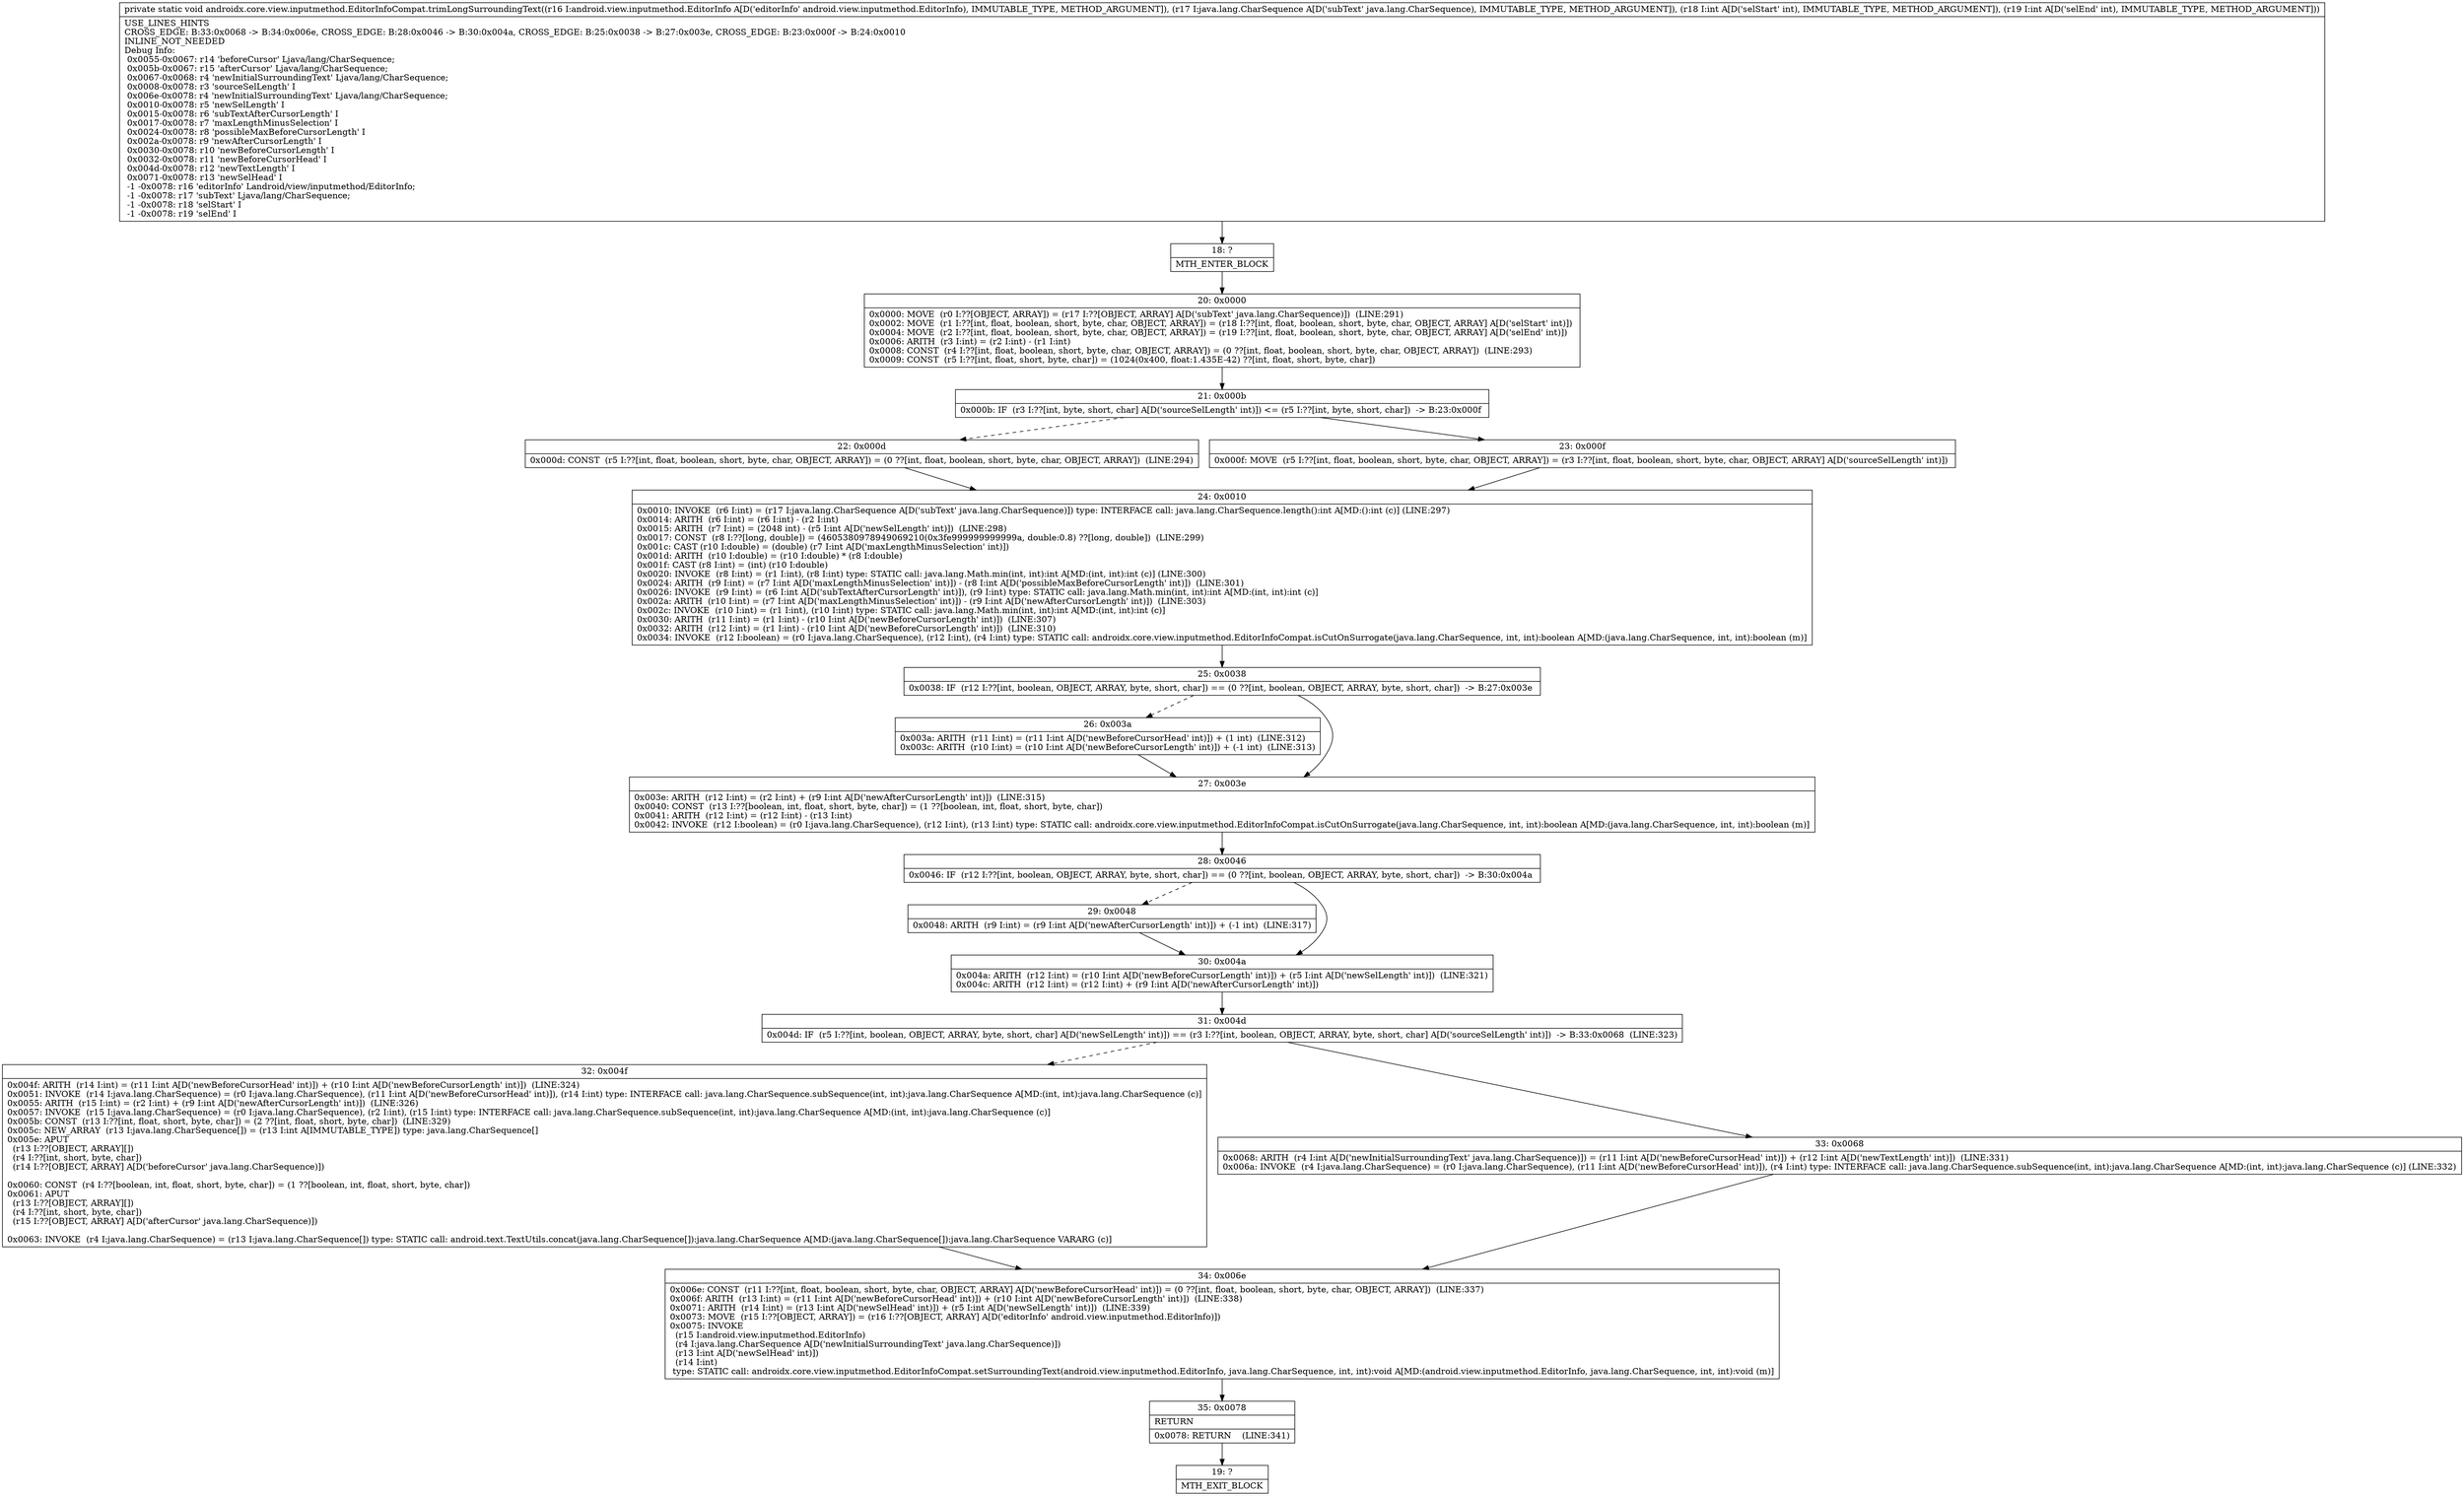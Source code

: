 digraph "CFG forandroidx.core.view.inputmethod.EditorInfoCompat.trimLongSurroundingText(Landroid\/view\/inputmethod\/EditorInfo;Ljava\/lang\/CharSequence;II)V" {
Node_18 [shape=record,label="{18\:\ ?|MTH_ENTER_BLOCK\l}"];
Node_20 [shape=record,label="{20\:\ 0x0000|0x0000: MOVE  (r0 I:??[OBJECT, ARRAY]) = (r17 I:??[OBJECT, ARRAY] A[D('subText' java.lang.CharSequence)])  (LINE:291)\l0x0002: MOVE  (r1 I:??[int, float, boolean, short, byte, char, OBJECT, ARRAY]) = (r18 I:??[int, float, boolean, short, byte, char, OBJECT, ARRAY] A[D('selStart' int)]) \l0x0004: MOVE  (r2 I:??[int, float, boolean, short, byte, char, OBJECT, ARRAY]) = (r19 I:??[int, float, boolean, short, byte, char, OBJECT, ARRAY] A[D('selEnd' int)]) \l0x0006: ARITH  (r3 I:int) = (r2 I:int) \- (r1 I:int) \l0x0008: CONST  (r4 I:??[int, float, boolean, short, byte, char, OBJECT, ARRAY]) = (0 ??[int, float, boolean, short, byte, char, OBJECT, ARRAY])  (LINE:293)\l0x0009: CONST  (r5 I:??[int, float, short, byte, char]) = (1024(0x400, float:1.435E\-42) ??[int, float, short, byte, char]) \l}"];
Node_21 [shape=record,label="{21\:\ 0x000b|0x000b: IF  (r3 I:??[int, byte, short, char] A[D('sourceSelLength' int)]) \<= (r5 I:??[int, byte, short, char])  \-\> B:23:0x000f \l}"];
Node_22 [shape=record,label="{22\:\ 0x000d|0x000d: CONST  (r5 I:??[int, float, boolean, short, byte, char, OBJECT, ARRAY]) = (0 ??[int, float, boolean, short, byte, char, OBJECT, ARRAY])  (LINE:294)\l}"];
Node_24 [shape=record,label="{24\:\ 0x0010|0x0010: INVOKE  (r6 I:int) = (r17 I:java.lang.CharSequence A[D('subText' java.lang.CharSequence)]) type: INTERFACE call: java.lang.CharSequence.length():int A[MD:():int (c)] (LINE:297)\l0x0014: ARITH  (r6 I:int) = (r6 I:int) \- (r2 I:int) \l0x0015: ARITH  (r7 I:int) = (2048 int) \- (r5 I:int A[D('newSelLength' int)])  (LINE:298)\l0x0017: CONST  (r8 I:??[long, double]) = (4605380978949069210(0x3fe999999999999a, double:0.8) ??[long, double])  (LINE:299)\l0x001c: CAST (r10 I:double) = (double) (r7 I:int A[D('maxLengthMinusSelection' int)]) \l0x001d: ARITH  (r10 I:double) = (r10 I:double) * (r8 I:double) \l0x001f: CAST (r8 I:int) = (int) (r10 I:double) \l0x0020: INVOKE  (r8 I:int) = (r1 I:int), (r8 I:int) type: STATIC call: java.lang.Math.min(int, int):int A[MD:(int, int):int (c)] (LINE:300)\l0x0024: ARITH  (r9 I:int) = (r7 I:int A[D('maxLengthMinusSelection' int)]) \- (r8 I:int A[D('possibleMaxBeforeCursorLength' int)])  (LINE:301)\l0x0026: INVOKE  (r9 I:int) = (r6 I:int A[D('subTextAfterCursorLength' int)]), (r9 I:int) type: STATIC call: java.lang.Math.min(int, int):int A[MD:(int, int):int (c)]\l0x002a: ARITH  (r10 I:int) = (r7 I:int A[D('maxLengthMinusSelection' int)]) \- (r9 I:int A[D('newAfterCursorLength' int)])  (LINE:303)\l0x002c: INVOKE  (r10 I:int) = (r1 I:int), (r10 I:int) type: STATIC call: java.lang.Math.min(int, int):int A[MD:(int, int):int (c)]\l0x0030: ARITH  (r11 I:int) = (r1 I:int) \- (r10 I:int A[D('newBeforeCursorLength' int)])  (LINE:307)\l0x0032: ARITH  (r12 I:int) = (r1 I:int) \- (r10 I:int A[D('newBeforeCursorLength' int)])  (LINE:310)\l0x0034: INVOKE  (r12 I:boolean) = (r0 I:java.lang.CharSequence), (r12 I:int), (r4 I:int) type: STATIC call: androidx.core.view.inputmethod.EditorInfoCompat.isCutOnSurrogate(java.lang.CharSequence, int, int):boolean A[MD:(java.lang.CharSequence, int, int):boolean (m)]\l}"];
Node_25 [shape=record,label="{25\:\ 0x0038|0x0038: IF  (r12 I:??[int, boolean, OBJECT, ARRAY, byte, short, char]) == (0 ??[int, boolean, OBJECT, ARRAY, byte, short, char])  \-\> B:27:0x003e \l}"];
Node_26 [shape=record,label="{26\:\ 0x003a|0x003a: ARITH  (r11 I:int) = (r11 I:int A[D('newBeforeCursorHead' int)]) + (1 int)  (LINE:312)\l0x003c: ARITH  (r10 I:int) = (r10 I:int A[D('newBeforeCursorLength' int)]) + (\-1 int)  (LINE:313)\l}"];
Node_27 [shape=record,label="{27\:\ 0x003e|0x003e: ARITH  (r12 I:int) = (r2 I:int) + (r9 I:int A[D('newAfterCursorLength' int)])  (LINE:315)\l0x0040: CONST  (r13 I:??[boolean, int, float, short, byte, char]) = (1 ??[boolean, int, float, short, byte, char]) \l0x0041: ARITH  (r12 I:int) = (r12 I:int) \- (r13 I:int) \l0x0042: INVOKE  (r12 I:boolean) = (r0 I:java.lang.CharSequence), (r12 I:int), (r13 I:int) type: STATIC call: androidx.core.view.inputmethod.EditorInfoCompat.isCutOnSurrogate(java.lang.CharSequence, int, int):boolean A[MD:(java.lang.CharSequence, int, int):boolean (m)]\l}"];
Node_28 [shape=record,label="{28\:\ 0x0046|0x0046: IF  (r12 I:??[int, boolean, OBJECT, ARRAY, byte, short, char]) == (0 ??[int, boolean, OBJECT, ARRAY, byte, short, char])  \-\> B:30:0x004a \l}"];
Node_29 [shape=record,label="{29\:\ 0x0048|0x0048: ARITH  (r9 I:int) = (r9 I:int A[D('newAfterCursorLength' int)]) + (\-1 int)  (LINE:317)\l}"];
Node_30 [shape=record,label="{30\:\ 0x004a|0x004a: ARITH  (r12 I:int) = (r10 I:int A[D('newBeforeCursorLength' int)]) + (r5 I:int A[D('newSelLength' int)])  (LINE:321)\l0x004c: ARITH  (r12 I:int) = (r12 I:int) + (r9 I:int A[D('newAfterCursorLength' int)]) \l}"];
Node_31 [shape=record,label="{31\:\ 0x004d|0x004d: IF  (r5 I:??[int, boolean, OBJECT, ARRAY, byte, short, char] A[D('newSelLength' int)]) == (r3 I:??[int, boolean, OBJECT, ARRAY, byte, short, char] A[D('sourceSelLength' int)])  \-\> B:33:0x0068  (LINE:323)\l}"];
Node_32 [shape=record,label="{32\:\ 0x004f|0x004f: ARITH  (r14 I:int) = (r11 I:int A[D('newBeforeCursorHead' int)]) + (r10 I:int A[D('newBeforeCursorLength' int)])  (LINE:324)\l0x0051: INVOKE  (r14 I:java.lang.CharSequence) = (r0 I:java.lang.CharSequence), (r11 I:int A[D('newBeforeCursorHead' int)]), (r14 I:int) type: INTERFACE call: java.lang.CharSequence.subSequence(int, int):java.lang.CharSequence A[MD:(int, int):java.lang.CharSequence (c)]\l0x0055: ARITH  (r15 I:int) = (r2 I:int) + (r9 I:int A[D('newAfterCursorLength' int)])  (LINE:326)\l0x0057: INVOKE  (r15 I:java.lang.CharSequence) = (r0 I:java.lang.CharSequence), (r2 I:int), (r15 I:int) type: INTERFACE call: java.lang.CharSequence.subSequence(int, int):java.lang.CharSequence A[MD:(int, int):java.lang.CharSequence (c)]\l0x005b: CONST  (r13 I:??[int, float, short, byte, char]) = (2 ??[int, float, short, byte, char])  (LINE:329)\l0x005c: NEW_ARRAY  (r13 I:java.lang.CharSequence[]) = (r13 I:int A[IMMUTABLE_TYPE]) type: java.lang.CharSequence[] \l0x005e: APUT  \l  (r13 I:??[OBJECT, ARRAY][])\l  (r4 I:??[int, short, byte, char])\l  (r14 I:??[OBJECT, ARRAY] A[D('beforeCursor' java.lang.CharSequence)])\l \l0x0060: CONST  (r4 I:??[boolean, int, float, short, byte, char]) = (1 ??[boolean, int, float, short, byte, char]) \l0x0061: APUT  \l  (r13 I:??[OBJECT, ARRAY][])\l  (r4 I:??[int, short, byte, char])\l  (r15 I:??[OBJECT, ARRAY] A[D('afterCursor' java.lang.CharSequence)])\l \l0x0063: INVOKE  (r4 I:java.lang.CharSequence) = (r13 I:java.lang.CharSequence[]) type: STATIC call: android.text.TextUtils.concat(java.lang.CharSequence[]):java.lang.CharSequence A[MD:(java.lang.CharSequence[]):java.lang.CharSequence VARARG (c)]\l}"];
Node_34 [shape=record,label="{34\:\ 0x006e|0x006e: CONST  (r11 I:??[int, float, boolean, short, byte, char, OBJECT, ARRAY] A[D('newBeforeCursorHead' int)]) = (0 ??[int, float, boolean, short, byte, char, OBJECT, ARRAY])  (LINE:337)\l0x006f: ARITH  (r13 I:int) = (r11 I:int A[D('newBeforeCursorHead' int)]) + (r10 I:int A[D('newBeforeCursorLength' int)])  (LINE:338)\l0x0071: ARITH  (r14 I:int) = (r13 I:int A[D('newSelHead' int)]) + (r5 I:int A[D('newSelLength' int)])  (LINE:339)\l0x0073: MOVE  (r15 I:??[OBJECT, ARRAY]) = (r16 I:??[OBJECT, ARRAY] A[D('editorInfo' android.view.inputmethod.EditorInfo)]) \l0x0075: INVOKE  \l  (r15 I:android.view.inputmethod.EditorInfo)\l  (r4 I:java.lang.CharSequence A[D('newInitialSurroundingText' java.lang.CharSequence)])\l  (r13 I:int A[D('newSelHead' int)])\l  (r14 I:int)\l type: STATIC call: androidx.core.view.inputmethod.EditorInfoCompat.setSurroundingText(android.view.inputmethod.EditorInfo, java.lang.CharSequence, int, int):void A[MD:(android.view.inputmethod.EditorInfo, java.lang.CharSequence, int, int):void (m)]\l}"];
Node_35 [shape=record,label="{35\:\ 0x0078|RETURN\l|0x0078: RETURN    (LINE:341)\l}"];
Node_19 [shape=record,label="{19\:\ ?|MTH_EXIT_BLOCK\l}"];
Node_33 [shape=record,label="{33\:\ 0x0068|0x0068: ARITH  (r4 I:int A[D('newInitialSurroundingText' java.lang.CharSequence)]) = (r11 I:int A[D('newBeforeCursorHead' int)]) + (r12 I:int A[D('newTextLength' int)])  (LINE:331)\l0x006a: INVOKE  (r4 I:java.lang.CharSequence) = (r0 I:java.lang.CharSequence), (r11 I:int A[D('newBeforeCursorHead' int)]), (r4 I:int) type: INTERFACE call: java.lang.CharSequence.subSequence(int, int):java.lang.CharSequence A[MD:(int, int):java.lang.CharSequence (c)] (LINE:332)\l}"];
Node_23 [shape=record,label="{23\:\ 0x000f|0x000f: MOVE  (r5 I:??[int, float, boolean, short, byte, char, OBJECT, ARRAY]) = (r3 I:??[int, float, boolean, short, byte, char, OBJECT, ARRAY] A[D('sourceSelLength' int)]) \l}"];
MethodNode[shape=record,label="{private static void androidx.core.view.inputmethod.EditorInfoCompat.trimLongSurroundingText((r16 I:android.view.inputmethod.EditorInfo A[D('editorInfo' android.view.inputmethod.EditorInfo), IMMUTABLE_TYPE, METHOD_ARGUMENT]), (r17 I:java.lang.CharSequence A[D('subText' java.lang.CharSequence), IMMUTABLE_TYPE, METHOD_ARGUMENT]), (r18 I:int A[D('selStart' int), IMMUTABLE_TYPE, METHOD_ARGUMENT]), (r19 I:int A[D('selEnd' int), IMMUTABLE_TYPE, METHOD_ARGUMENT]))  | USE_LINES_HINTS\lCROSS_EDGE: B:33:0x0068 \-\> B:34:0x006e, CROSS_EDGE: B:28:0x0046 \-\> B:30:0x004a, CROSS_EDGE: B:25:0x0038 \-\> B:27:0x003e, CROSS_EDGE: B:23:0x000f \-\> B:24:0x0010\lINLINE_NOT_NEEDED\lDebug Info:\l  0x0055\-0x0067: r14 'beforeCursor' Ljava\/lang\/CharSequence;\l  0x005b\-0x0067: r15 'afterCursor' Ljava\/lang\/CharSequence;\l  0x0067\-0x0068: r4 'newInitialSurroundingText' Ljava\/lang\/CharSequence;\l  0x0008\-0x0078: r3 'sourceSelLength' I\l  0x006e\-0x0078: r4 'newInitialSurroundingText' Ljava\/lang\/CharSequence;\l  0x0010\-0x0078: r5 'newSelLength' I\l  0x0015\-0x0078: r6 'subTextAfterCursorLength' I\l  0x0017\-0x0078: r7 'maxLengthMinusSelection' I\l  0x0024\-0x0078: r8 'possibleMaxBeforeCursorLength' I\l  0x002a\-0x0078: r9 'newAfterCursorLength' I\l  0x0030\-0x0078: r10 'newBeforeCursorLength' I\l  0x0032\-0x0078: r11 'newBeforeCursorHead' I\l  0x004d\-0x0078: r12 'newTextLength' I\l  0x0071\-0x0078: r13 'newSelHead' I\l  \-1 \-0x0078: r16 'editorInfo' Landroid\/view\/inputmethod\/EditorInfo;\l  \-1 \-0x0078: r17 'subText' Ljava\/lang\/CharSequence;\l  \-1 \-0x0078: r18 'selStart' I\l  \-1 \-0x0078: r19 'selEnd' I\l}"];
MethodNode -> Node_18;Node_18 -> Node_20;
Node_20 -> Node_21;
Node_21 -> Node_22[style=dashed];
Node_21 -> Node_23;
Node_22 -> Node_24;
Node_24 -> Node_25;
Node_25 -> Node_26[style=dashed];
Node_25 -> Node_27;
Node_26 -> Node_27;
Node_27 -> Node_28;
Node_28 -> Node_29[style=dashed];
Node_28 -> Node_30;
Node_29 -> Node_30;
Node_30 -> Node_31;
Node_31 -> Node_32[style=dashed];
Node_31 -> Node_33;
Node_32 -> Node_34;
Node_34 -> Node_35;
Node_35 -> Node_19;
Node_33 -> Node_34;
Node_23 -> Node_24;
}


